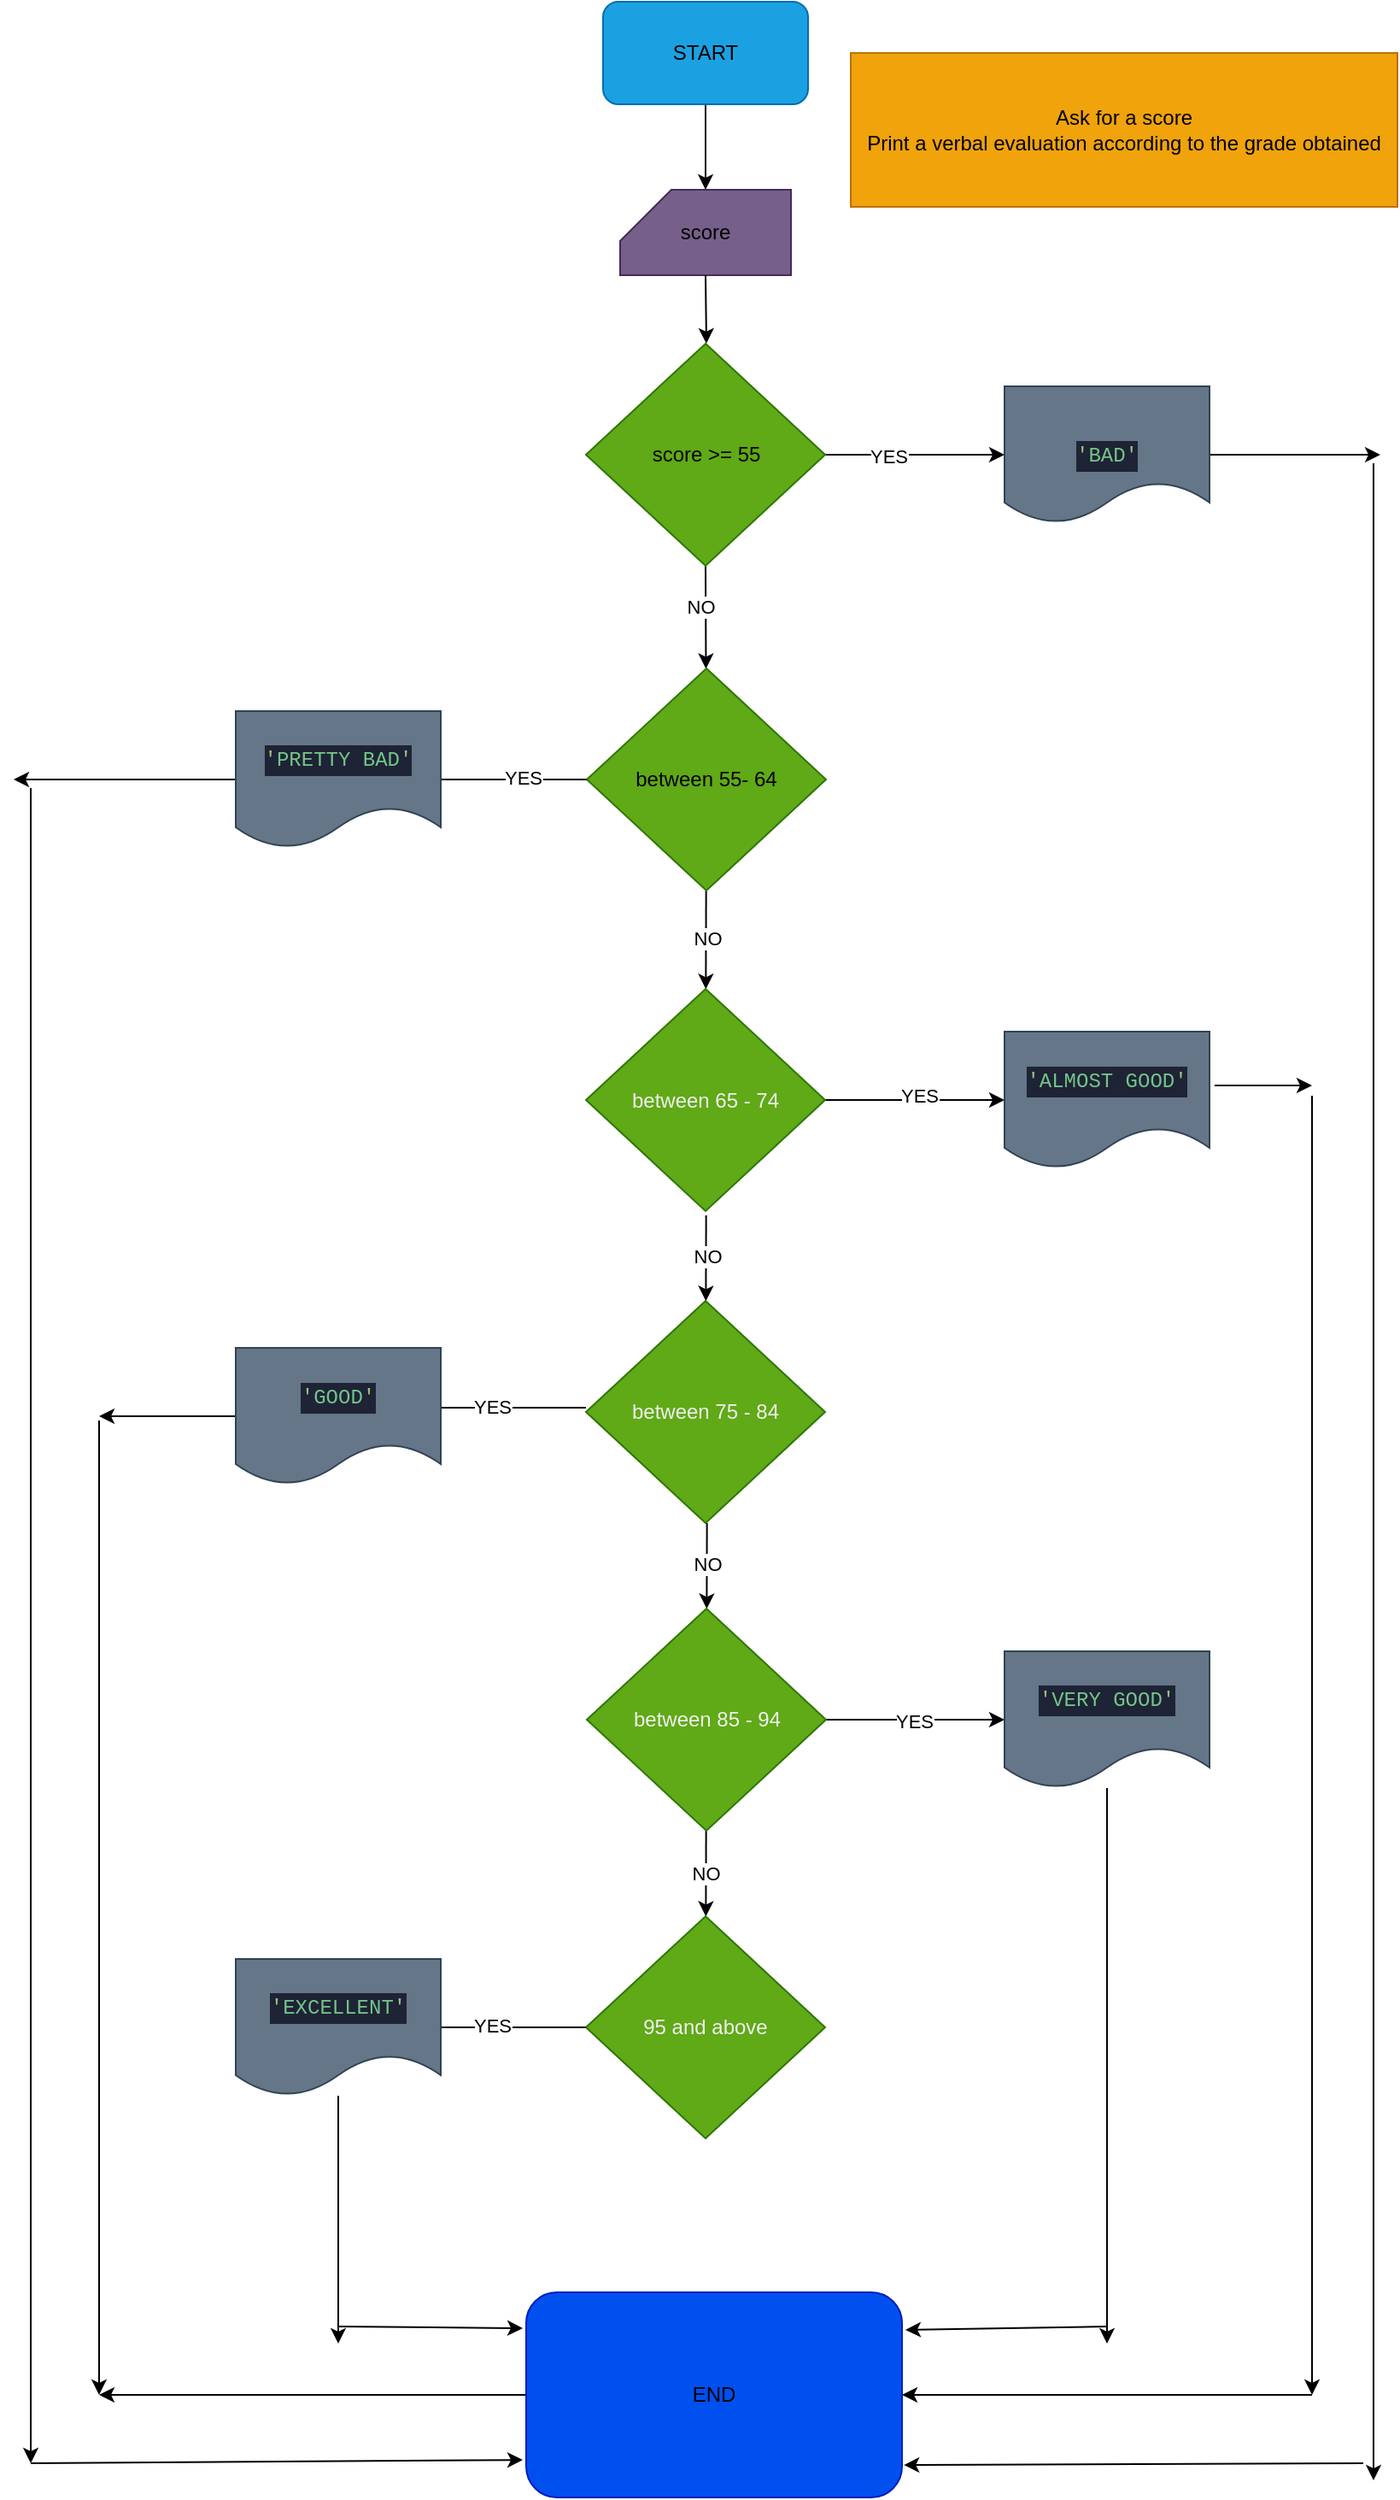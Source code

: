 <mxfile>
    <diagram id="jUjfqi2daAFykukCJSvB" name="Page-1">
        <mxGraphModel dx="665" dy="681" grid="1" gridSize="10" guides="1" tooltips="1" connect="1" arrows="1" fold="1" page="1" pageScale="1" pageWidth="850" pageHeight="1100" math="0" shadow="0">
            <root>
                <mxCell id="0"/>
                <mxCell id="1" parent="0"/>
                <mxCell id="2" style="edgeStyle=none;html=1;entryX=0.5;entryY=0;entryDx=0;entryDy=0;entryPerimeter=0;" edge="1" parent="1" source="3" target="7">
                    <mxGeometry relative="1" as="geometry"/>
                </mxCell>
                <mxCell id="3" value="" style="rounded=1;whiteSpace=wrap;html=1;fillColor=#1ba1e2;fontColor=#ffffff;strokeColor=#006EAF;" vertex="1" parent="1">
                    <mxGeometry x="365" y="20" width="120" height="60" as="geometry"/>
                </mxCell>
                <mxCell id="94" style="edgeStyle=none;html=1;" edge="1" parent="1" source="4">
                    <mxGeometry relative="1" as="geometry">
                        <mxPoint x="70" y="1420" as="targetPoint"/>
                    </mxGeometry>
                </mxCell>
                <mxCell id="4" value="" style="rounded=1;whiteSpace=wrap;html=1;fillColor=#0050ef;fontColor=#ffffff;strokeColor=#001DBC;" vertex="1" parent="1">
                    <mxGeometry x="320" y="1360" width="220" height="120" as="geometry"/>
                </mxCell>
                <mxCell id="5" value="START" style="text;html=1;strokeColor=none;fillColor=none;align=center;verticalAlign=middle;whiteSpace=wrap;rounded=0;" vertex="1" parent="1">
                    <mxGeometry x="395" y="35" width="60" height="30" as="geometry"/>
                </mxCell>
                <mxCell id="6" value="END" style="text;html=1;strokeColor=none;fillColor=none;align=center;verticalAlign=middle;whiteSpace=wrap;rounded=0;" vertex="1" parent="1">
                    <mxGeometry x="400" y="1405" width="60" height="30" as="geometry"/>
                </mxCell>
                <mxCell id="7" value="" style="shape=card;whiteSpace=wrap;html=1;fillColor=#76608a;fontColor=#ffffff;strokeColor=#432D57;" vertex="1" parent="1">
                    <mxGeometry x="375" y="130" width="100" height="50" as="geometry"/>
                </mxCell>
                <mxCell id="8" style="edgeStyle=none;html=1;entryX=0.5;entryY=0;entryDx=0;entryDy=0;exitX=0.5;exitY=1;exitDx=0;exitDy=0;exitPerimeter=0;" edge="1" parent="1" source="7">
                    <mxGeometry relative="1" as="geometry">
                        <mxPoint x="425.5" y="220" as="targetPoint"/>
                    </mxGeometry>
                </mxCell>
                <mxCell id="9" value="score" style="text;html=1;strokeColor=none;fillColor=none;align=center;verticalAlign=middle;whiteSpace=wrap;rounded=0;" vertex="1" parent="1">
                    <mxGeometry x="395" y="140" width="60" height="30" as="geometry"/>
                </mxCell>
                <mxCell id="10" style="edgeStyle=none;html=1;exitX=0.5;exitY=1;exitDx=0;exitDy=0;" edge="1" parent="1" target="16" source="44">
                    <mxGeometry relative="1" as="geometry">
                        <mxPoint x="425.5" y="360" as="sourcePoint"/>
                    </mxGeometry>
                </mxCell>
                <mxCell id="11" value="NO" style="edgeLabel;html=1;align=center;verticalAlign=middle;resizable=0;points=[];" vertex="1" connectable="0" parent="10">
                    <mxGeometry x="-0.222" y="-3" relative="1" as="geometry">
                        <mxPoint as="offset"/>
                    </mxGeometry>
                </mxCell>
                <mxCell id="12" style="edgeStyle=none;html=1;startArrow=none;" edge="1" parent="1" source="18">
                    <mxGeometry relative="1" as="geometry">
                        <mxPoint x="230" y="475.0" as="targetPoint"/>
                    </mxGeometry>
                </mxCell>
                <mxCell id="14" style="edgeStyle=none;html=1;" edge="1" parent="1" source="16" target="21">
                    <mxGeometry relative="1" as="geometry"/>
                </mxCell>
                <mxCell id="15" value="NO" style="edgeLabel;html=1;align=center;verticalAlign=middle;resizable=0;points=[];" vertex="1" connectable="0" parent="14">
                    <mxGeometry x="-0.05" relative="1" as="geometry">
                        <mxPoint as="offset"/>
                    </mxGeometry>
                </mxCell>
                <mxCell id="16" value="" style="rhombus;whiteSpace=wrap;html=1;fillColor=#60a917;fontColor=#ffffff;strokeColor=#2D7600;" vertex="1" parent="1">
                    <mxGeometry x="355.5" y="410" width="140" height="130" as="geometry"/>
                </mxCell>
                <mxCell id="17" value="between 55- 64" style="text;html=1;strokeColor=none;fillColor=none;align=center;verticalAlign=middle;whiteSpace=wrap;rounded=0;" vertex="1" parent="1">
                    <mxGeometry x="383" y="460" width="85" height="30" as="geometry"/>
                </mxCell>
                <mxCell id="64" style="edgeStyle=none;html=1;entryX=0;entryY=0.5;entryDx=0;entryDy=0;" edge="1" parent="1" source="21" target="27">
                    <mxGeometry relative="1" as="geometry"/>
                </mxCell>
                <mxCell id="77" value="YES" style="edgeLabel;html=1;align=center;verticalAlign=middle;resizable=0;points=[];" vertex="1" connectable="0" parent="64">
                    <mxGeometry x="0.048" y="4" relative="1" as="geometry">
                        <mxPoint y="1" as="offset"/>
                    </mxGeometry>
                </mxCell>
                <mxCell id="21" value="&lt;span style=&quot;color: rgb(240, 240, 240);&quot;&gt;between 65 - 74&lt;/span&gt;" style="rhombus;whiteSpace=wrap;html=1;fillColor=#60a917;fontColor=#ffffff;strokeColor=#2D7600;" vertex="1" parent="1">
                    <mxGeometry x="355" y="597.5" width="140" height="130" as="geometry"/>
                </mxCell>
                <mxCell id="22" style="edgeStyle=none;html=1;" edge="1" parent="1" target="24">
                    <mxGeometry relative="1" as="geometry">
                        <mxPoint x="425.329" y="730.002" as="sourcePoint"/>
                    </mxGeometry>
                </mxCell>
                <mxCell id="23" value="NO" style="edgeLabel;html=1;align=center;verticalAlign=middle;resizable=0;points=[];" vertex="1" connectable="0" parent="22">
                    <mxGeometry x="-0.05" relative="1" as="geometry">
                        <mxPoint as="offset"/>
                    </mxGeometry>
                </mxCell>
                <mxCell id="24" value="&lt;span style=&quot;color: rgb(240, 240, 240);&quot;&gt;between 75 - 84&lt;/span&gt;" style="rhombus;whiteSpace=wrap;html=1;fillColor=#60a917;fontColor=#ffffff;strokeColor=#2D7600;" vertex="1" parent="1">
                    <mxGeometry x="355" y="780" width="140" height="130" as="geometry"/>
                </mxCell>
                <mxCell id="27" value="&lt;meta charset=&quot;utf-8&quot;&gt;&lt;div style=&quot;color: rgb(171, 178, 191); background-color: rgb(30, 35, 54); font-family: Menlo, Monaco, &amp;quot;Courier New&amp;quot;, monospace; font-weight: normal; font-size: 12px; line-height: 18px;&quot;&gt;&lt;div&gt;&lt;span style=&quot;color: #98c379;&quot;&gt;'&lt;/span&gt;&lt;span style=&quot;color: #74c589;&quot;&gt;ALMOST GOOD&lt;/span&gt;&lt;span style=&quot;color: #98c379;&quot;&gt;'&lt;/span&gt;&lt;/div&gt;&lt;/div&gt;" style="shape=document;whiteSpace=wrap;html=1;boundedLbl=1;fillColor=#647687;fontColor=#ffffff;strokeColor=#314354;" vertex="1" parent="1">
                    <mxGeometry x="600" y="622.5" width="120" height="80" as="geometry"/>
                </mxCell>
                <mxCell id="30" style="edgeStyle=none;html=1;" edge="1" parent="1">
                    <mxGeometry relative="1" as="geometry">
                        <mxPoint x="355" y="842.5" as="sourcePoint"/>
                        <mxPoint x="229.5" y="842.5" as="targetPoint"/>
                    </mxGeometry>
                </mxCell>
                <mxCell id="31" value="YES" style="edgeLabel;html=1;align=center;verticalAlign=middle;resizable=0;points=[];" vertex="1" connectable="0" parent="30">
                    <mxGeometry x="-0.1" y="-1" relative="1" as="geometry">
                        <mxPoint x="1" as="offset"/>
                    </mxGeometry>
                </mxCell>
                <mxCell id="92" style="edgeStyle=none;html=1;" edge="1" parent="1" source="32">
                    <mxGeometry relative="1" as="geometry">
                        <mxPoint x="70" y="847.5" as="targetPoint"/>
                    </mxGeometry>
                </mxCell>
                <mxCell id="32" value="&lt;meta charset=&quot;utf-8&quot;&gt;&lt;div style=&quot;color: rgb(171, 178, 191); background-color: rgb(30, 35, 54); font-family: Menlo, Monaco, &amp;quot;Courier New&amp;quot;, monospace; font-weight: normal; font-size: 12px; line-height: 18px;&quot;&gt;&lt;div&gt;&lt;span style=&quot;color: #98c379;&quot;&gt;'&lt;/span&gt;&lt;span style=&quot;color: #74c589;&quot;&gt;GOOD&lt;/span&gt;&lt;span style=&quot;color: #98c379;&quot;&gt;'&lt;/span&gt;&lt;/div&gt;&lt;/div&gt;" style="shape=document;whiteSpace=wrap;html=1;boundedLbl=1;fillColor=#647687;fontColor=#ffffff;strokeColor=#314354;" vertex="1" parent="1">
                    <mxGeometry x="150" y="807.5" width="120" height="80" as="geometry"/>
                </mxCell>
                <mxCell id="43" value="Ask for a score&lt;br&gt;&lt;span lang=&quot;en&quot; class=&quot;HwtZe&quot;&gt;Print a verbal evaluation according to the grade obtained&lt;/span&gt;" style="text;html=1;strokeColor=#BD7000;fillColor=#f0a30a;align=center;verticalAlign=middle;whiteSpace=wrap;rounded=0;fontColor=#000000;" vertex="1" parent="1">
                    <mxGeometry x="510" y="50" width="320" height="90" as="geometry"/>
                </mxCell>
                <mxCell id="63" style="edgeStyle=none;html=1;entryX=0;entryY=0.5;entryDx=0;entryDy=0;" edge="1" parent="1" source="44" target="61">
                    <mxGeometry relative="1" as="geometry"/>
                </mxCell>
                <mxCell id="76" value="YES" style="edgeLabel;html=1;align=center;verticalAlign=middle;resizable=0;points=[];" vertex="1" connectable="0" parent="63">
                    <mxGeometry x="-0.295" y="-1" relative="1" as="geometry">
                        <mxPoint as="offset"/>
                    </mxGeometry>
                </mxCell>
                <mxCell id="44" value="" style="rhombus;whiteSpace=wrap;html=1;fillColor=#60a917;fontColor=#ffffff;strokeColor=#2D7600;" vertex="1" parent="1">
                    <mxGeometry x="355" y="220" width="140" height="130" as="geometry"/>
                </mxCell>
                <mxCell id="45" value="score &amp;gt;= 55" style="text;html=1;strokeColor=none;fillColor=none;align=center;verticalAlign=middle;whiteSpace=wrap;rounded=0;" vertex="1" parent="1">
                    <mxGeometry x="383" y="270" width="85" height="30" as="geometry"/>
                </mxCell>
                <mxCell id="46" style="edgeStyle=none;html=1;" edge="1" parent="1" target="48">
                    <mxGeometry relative="1" as="geometry">
                        <mxPoint x="425.829" y="910.002" as="sourcePoint"/>
                    </mxGeometry>
                </mxCell>
                <mxCell id="47" value="NO" style="edgeLabel;html=1;align=center;verticalAlign=middle;resizable=0;points=[];" vertex="1" connectable="0" parent="46">
                    <mxGeometry x="-0.05" relative="1" as="geometry">
                        <mxPoint as="offset"/>
                    </mxGeometry>
                </mxCell>
                <mxCell id="65" style="edgeStyle=none;html=1;entryX=0;entryY=0.5;entryDx=0;entryDy=0;" edge="1" parent="1" source="48" target="51">
                    <mxGeometry relative="1" as="geometry"/>
                </mxCell>
                <mxCell id="78" value="YES" style="edgeLabel;html=1;align=center;verticalAlign=middle;resizable=0;points=[];" vertex="1" connectable="0" parent="65">
                    <mxGeometry x="-0.034" y="-1" relative="1" as="geometry">
                        <mxPoint x="1" as="offset"/>
                    </mxGeometry>
                </mxCell>
                <mxCell id="75" value="NO" style="edgeStyle=none;html=1;" edge="1" parent="1" source="48" target="69">
                    <mxGeometry relative="1" as="geometry"/>
                </mxCell>
                <mxCell id="48" value="&lt;span style=&quot;color: rgb(240, 240, 240);&quot;&gt;between 85 - 94&lt;/span&gt;" style="rhombus;whiteSpace=wrap;html=1;fillColor=#60a917;fontColor=#ffffff;strokeColor=#2D7600;" vertex="1" parent="1">
                    <mxGeometry x="355.5" y="960" width="140" height="130" as="geometry"/>
                </mxCell>
                <mxCell id="86" style="edgeStyle=none;html=1;" edge="1" parent="1" source="51">
                    <mxGeometry relative="1" as="geometry">
                        <mxPoint x="660" y="1390" as="targetPoint"/>
                    </mxGeometry>
                </mxCell>
                <mxCell id="51" value="&lt;meta charset=&quot;utf-8&quot;&gt;&lt;div style=&quot;color: rgb(171, 178, 191); background-color: rgb(30, 35, 54); font-family: Menlo, Monaco, &amp;quot;Courier New&amp;quot;, monospace; font-weight: normal; font-size: 12px; line-height: 18px;&quot;&gt;&lt;div&gt;&lt;span style=&quot;color: #98c379;&quot;&gt;'&lt;/span&gt;&lt;span style=&quot;color: #74c589;&quot;&gt;VERY GOOD&lt;/span&gt;&lt;span style=&quot;color: #98c379;&quot;&gt;'&lt;/span&gt;&lt;/div&gt;&lt;/div&gt;" style="shape=document;whiteSpace=wrap;html=1;boundedLbl=1;fillColor=#647687;fontColor=#ffffff;strokeColor=#314354;" vertex="1" parent="1">
                    <mxGeometry x="600" y="985" width="120" height="80" as="geometry"/>
                </mxCell>
                <mxCell id="80" style="edgeStyle=none;html=1;" edge="1" parent="1" source="61">
                    <mxGeometry relative="1" as="geometry">
                        <mxPoint x="820" y="285" as="targetPoint"/>
                    </mxGeometry>
                </mxCell>
                <mxCell id="61" value="" style="shape=document;whiteSpace=wrap;html=1;boundedLbl=1;fillColor=#647687;fontColor=#ffffff;strokeColor=#314354;" vertex="1" parent="1">
                    <mxGeometry x="600" y="245" width="120" height="80" as="geometry"/>
                </mxCell>
                <mxCell id="66" value="&lt;div style=&quot;color: rgb(171, 178, 191); background-color: rgb(30, 35, 54); font-family: Menlo, Monaco, &amp;quot;Courier New&amp;quot;, monospace; line-height: 18px;&quot;&gt;&lt;span style=&quot;color: #98c379;&quot;&gt;'&lt;/span&gt;&lt;span style=&quot;color: #74c589;&quot;&gt;BAD&lt;/span&gt;&lt;span style=&quot;color: #98c379;&quot;&gt;'&lt;/span&gt;&lt;/div&gt;" style="text;html=1;strokeColor=none;fillColor=none;align=center;verticalAlign=middle;whiteSpace=wrap;rounded=0;" vertex="1" parent="1">
                    <mxGeometry x="630" y="270" width="60" height="30" as="geometry"/>
                </mxCell>
                <mxCell id="67" value="" style="edgeStyle=none;html=1;endArrow=none;" edge="1" parent="1" source="16" target="18">
                    <mxGeometry relative="1" as="geometry">
                        <mxPoint x="230" y="475.0" as="targetPoint"/>
                        <mxPoint x="355.5" y="475" as="sourcePoint"/>
                    </mxGeometry>
                </mxCell>
                <mxCell id="68" value="YES" style="edgeLabel;html=1;align=center;verticalAlign=middle;resizable=0;points=[];" vertex="1" connectable="0" parent="67">
                    <mxGeometry x="-0.1" y="-1" relative="1" as="geometry">
                        <mxPoint x="1" as="offset"/>
                    </mxGeometry>
                </mxCell>
                <mxCell id="89" style="edgeStyle=none;html=1;" edge="1" parent="1" source="18">
                    <mxGeometry relative="1" as="geometry">
                        <mxPoint x="20" y="475" as="targetPoint"/>
                    </mxGeometry>
                </mxCell>
                <mxCell id="18" value="&lt;meta charset=&quot;utf-8&quot;&gt;&lt;div style=&quot;color: rgb(171, 178, 191); background-color: rgb(30, 35, 54); font-family: Menlo, Monaco, &amp;quot;Courier New&amp;quot;, monospace; font-weight: normal; font-size: 12px; line-height: 18px;&quot;&gt;&lt;div&gt;&lt;span style=&quot;color: #98c379;&quot;&gt;'&lt;/span&gt;&lt;span style=&quot;color: #74c589;&quot;&gt;PRETTY BAD&lt;/span&gt;&lt;span style=&quot;color: #98c379;&quot;&gt;'&lt;/span&gt;&lt;/div&gt;&lt;/div&gt;" style="shape=document;whiteSpace=wrap;html=1;boundedLbl=1;fillColor=#647687;fontColor=#ffffff;strokeColor=#314354;" vertex="1" parent="1">
                    <mxGeometry x="150" y="435" width="120" height="80" as="geometry"/>
                </mxCell>
                <mxCell id="69" value="&lt;font color=&quot;#f0f0f0&quot;&gt;95 and above&lt;/font&gt;" style="rhombus;whiteSpace=wrap;html=1;fillColor=#60a917;fontColor=#ffffff;strokeColor=#2D7600;" vertex="1" parent="1">
                    <mxGeometry x="355" y="1140" width="140" height="130" as="geometry"/>
                </mxCell>
                <mxCell id="70" style="edgeStyle=none;html=1;" edge="1" parent="1">
                    <mxGeometry relative="1" as="geometry">
                        <mxPoint x="355" y="1205" as="sourcePoint"/>
                        <mxPoint x="229.5" y="1205" as="targetPoint"/>
                    </mxGeometry>
                </mxCell>
                <mxCell id="71" value="YES" style="edgeLabel;html=1;align=center;verticalAlign=middle;resizable=0;points=[];" vertex="1" connectable="0" parent="70">
                    <mxGeometry x="-0.1" y="-1" relative="1" as="geometry">
                        <mxPoint x="1" as="offset"/>
                    </mxGeometry>
                </mxCell>
                <mxCell id="95" style="edgeStyle=none;html=1;" edge="1" parent="1" source="74">
                    <mxGeometry relative="1" as="geometry">
                        <mxPoint x="210" y="1390" as="targetPoint"/>
                    </mxGeometry>
                </mxCell>
                <mxCell id="74" value="&lt;meta charset=&quot;utf-8&quot;&gt;&lt;div style=&quot;color: rgb(171, 178, 191); background-color: rgb(30, 35, 54); font-family: Menlo, Monaco, &amp;quot;Courier New&amp;quot;, monospace; font-weight: normal; font-size: 12px; line-height: 18px;&quot;&gt;&lt;div&gt;&lt;span style=&quot;color: #98c379;&quot;&gt;'&lt;/span&gt;&lt;span style=&quot;color: #74c589;&quot;&gt;EXCELLENT&lt;/span&gt;&lt;span style=&quot;color: #98c379;&quot;&gt;'&lt;/span&gt;&lt;/div&gt;&lt;/div&gt;" style="shape=document;whiteSpace=wrap;html=1;boundedLbl=1;fillColor=#647687;fontColor=#ffffff;strokeColor=#314354;" vertex="1" parent="1">
                    <mxGeometry x="150" y="1165" width="120" height="80" as="geometry"/>
                </mxCell>
                <mxCell id="81" value="" style="endArrow=classic;html=1;" edge="1" parent="1">
                    <mxGeometry width="50" height="50" relative="1" as="geometry">
                        <mxPoint x="816" y="290" as="sourcePoint"/>
                        <mxPoint x="816" y="1470" as="targetPoint"/>
                    </mxGeometry>
                </mxCell>
                <mxCell id="82" value="" style="endArrow=classic;html=1;entryX=1.005;entryY=0.842;entryDx=0;entryDy=0;entryPerimeter=0;" edge="1" parent="1" target="4">
                    <mxGeometry width="50" height="50" relative="1" as="geometry">
                        <mxPoint x="810" y="1460" as="sourcePoint"/>
                        <mxPoint x="770" y="1340" as="targetPoint"/>
                    </mxGeometry>
                </mxCell>
                <mxCell id="83" value="" style="endArrow=classic;html=1;exitX=1.025;exitY=0.394;exitDx=0;exitDy=0;exitPerimeter=0;" edge="1" parent="1" source="27">
                    <mxGeometry width="50" height="50" relative="1" as="geometry">
                        <mxPoint x="720" y="880" as="sourcePoint"/>
                        <mxPoint x="780" y="654" as="targetPoint"/>
                    </mxGeometry>
                </mxCell>
                <mxCell id="84" value="" style="endArrow=classic;html=1;" edge="1" parent="1">
                    <mxGeometry width="50" height="50" relative="1" as="geometry">
                        <mxPoint x="780" y="660" as="sourcePoint"/>
                        <mxPoint x="780" y="1420" as="targetPoint"/>
                    </mxGeometry>
                </mxCell>
                <mxCell id="85" value="" style="endArrow=classic;html=1;entryX=1;entryY=0.5;entryDx=0;entryDy=0;" edge="1" parent="1" target="4">
                    <mxGeometry width="50" height="50" relative="1" as="geometry">
                        <mxPoint x="780" y="1420" as="sourcePoint"/>
                        <mxPoint x="770" y="1170" as="targetPoint"/>
                    </mxGeometry>
                </mxCell>
                <mxCell id="87" value="" style="endArrow=classic;html=1;entryX=1.009;entryY=0.183;entryDx=0;entryDy=0;entryPerimeter=0;" edge="1" parent="1" target="4">
                    <mxGeometry width="50" height="50" relative="1" as="geometry">
                        <mxPoint x="660" y="1380" as="sourcePoint"/>
                        <mxPoint x="770" y="1100" as="targetPoint"/>
                    </mxGeometry>
                </mxCell>
                <mxCell id="90" value="" style="endArrow=classic;html=1;" edge="1" parent="1">
                    <mxGeometry width="50" height="50" relative="1" as="geometry">
                        <mxPoint x="30" y="480" as="sourcePoint"/>
                        <mxPoint x="30" y="1460" as="targetPoint"/>
                    </mxGeometry>
                </mxCell>
                <mxCell id="91" value="" style="endArrow=classic;html=1;entryX=-0.009;entryY=0.817;entryDx=0;entryDy=0;entryPerimeter=0;" edge="1" parent="1" target="4">
                    <mxGeometry width="50" height="50" relative="1" as="geometry">
                        <mxPoint x="30" y="1460" as="sourcePoint"/>
                        <mxPoint x="320" y="1440" as="targetPoint"/>
                    </mxGeometry>
                </mxCell>
                <mxCell id="93" value="" style="endArrow=classic;html=1;" edge="1" parent="1">
                    <mxGeometry width="50" height="50" relative="1" as="geometry">
                        <mxPoint x="70" y="850" as="sourcePoint"/>
                        <mxPoint x="70" y="1420" as="targetPoint"/>
                    </mxGeometry>
                </mxCell>
                <mxCell id="96" value="" style="endArrow=classic;html=1;entryX=-0.009;entryY=0.175;entryDx=0;entryDy=0;entryPerimeter=0;" edge="1" parent="1" target="4">
                    <mxGeometry width="50" height="50" relative="1" as="geometry">
                        <mxPoint x="210" y="1380" as="sourcePoint"/>
                        <mxPoint x="350" y="1200" as="targetPoint"/>
                    </mxGeometry>
                </mxCell>
            </root>
        </mxGraphModel>
    </diagram>
</mxfile>